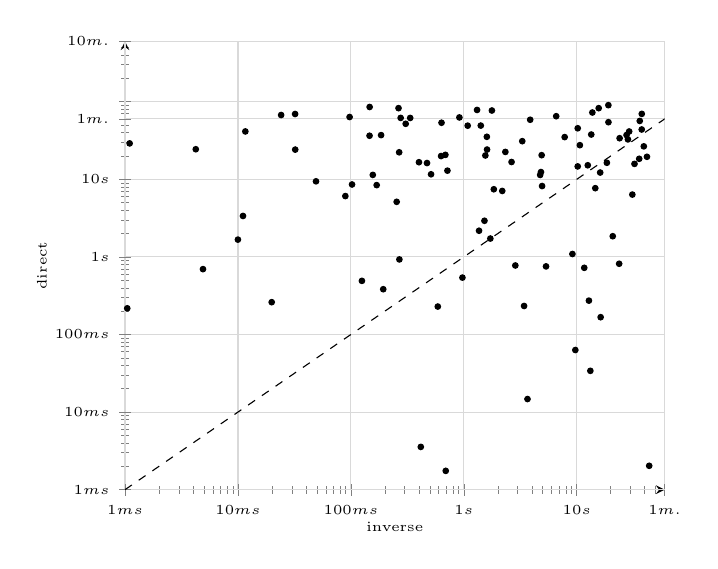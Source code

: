 \begin{tikzpicture}
\begin{axis}[
	font = \tiny,
	axis lines = left,
	axis lines = left,
	grid = major,
	grid style = {draw=gray!30},
	xmode = log,
	ymode = log,
	ymin = 1,
	ymax = 600000,
	xmin = 1,
	xmax = 60000,
	xlabel = {inverse},
	ylabel = {direct},
	label shift = {-6pt},
	% log ticks with fixed point,
	xtick = {0.1, 1, 10, 100, 1000, 10000, 100000, 1000000, 10000000},
	ytick = {0.1, 1, 10, 100, 1000, 10000, 100000, 1000000, 10000000},
	xticklabels = \empty,
	yticklabels = \empty,
	extra x ticks = {0.1, 1, 10, 100, 1000, 10000, 60000, 600000, 1800000, 3600000},
	extra x tick labels = {$100 {\mu}s$, $1 ms$, $10 ms$, $100 ms$, $1 s$, $10 s$, $1 m.$, $10 m.$, $30 m.$, $1 h$},
	extra y ticks = {0.1, 1, 10, 100, 1000, 10000, 60000, 600000, 1800000, 3600000},
	extra y tick labels = {$100 {\mu}s$, $1 ms$, $10 ms$, $100 ms$, $1 s$, $10 s$, $1 m.$, $10 m.$, $30 m.$, $1 h$},
]
	\addplot [only marks, mark size=1pt] coordinates {
		(1.099, 29041.248)
		(10195.081, 14668.963)
		(41828.798, 19514.787)
		(169.234, 8418.548)
		(588.351, 229.153)
		(1716.937, 1724.624)
		(2858.047, 775.459)
		(3417.074, 233.126)
		(13437.113, 37785.928)
		(686.689, 20662.096)
		(14584.147, 7688.378)
		(19.911, 260.909)
		(267.546, 22299.585)
		(32.073, 69477.132)
		(4739.737, 11386.158)
		(11650.292, 723.447)
		(24.119, 67373.113)
		(49.115, 9420.698)
		(13742.264, 72633.252)
		(29094.849, 41355.755)
		(97.424, 63524.926)
		(9.992, 1670.393)
		(27595.42, 37209.066)
		(36130.935, 56548.872)
		(89.344, 6081.738)
		(13192.698, 34.011)
		(512.719, 11613.41)
		(193.434, 383.226)
		(37593.884, 43860.478)
		(264.116, 82640.852)
		(335.067, 61789.389)
		(31056.768, 6357.069)
		(1599.307, 35313.393)
		(629.122, 19945.011)
		(11.629, 41401.459)
		(254.329, 5128.188)
		(35703.819, 18380.575)
		(43787.135, 2.031)
		(4888.608, 20472.564)
		(16118.507, 12229.206)
		(39233.068, 26600.041)
		(3867.357, 58581.239)
		(18474.336, 16333.125)
		(2332.643, 22542.034)
		(5343.991, 754.856)
		(715.925, 12934.453)
		(12517.233, 15171.784)
		(3661.561, 14.725)
		(23725.119, 816.154)
		(9713.545, 63.086)
		(10198.3, 45498.994)
		(415.995, 3.558)
		(268.769, 927.845)
		(472.083, 16210.047)
		(19078.36, 54495.265)
		(1522.883, 2921.94)
		(1843.094, 7443.626)
		(1363.736, 2174.205)
		(2646.286, 16716.512)
		(102.389, 8580.466)
		(6574.644, 65046.729)
		(185.145, 37123.488)
		(16269.95, 167.106)
		(9148.624, 1090.209)
		(691.763, 1.748)
		(28380.564, 32705.654)
		(1.047, 217.552)
		(15636.902, 82593.55)
		(305.72, 51953.041)
		(156.37, 11394.924)
		(971.677, 540.979)
		(1082.035, 49123.889)
		(4931.224, 8191.246)
		(125.211, 491.183)
		(32.157, 24148.258)
		(37635.084, 69713.343)
		(1772.001, 77068.745)
		(913.541, 62747.388)
		(146.567, 85535.816)
		(3291.77, 31028.622)
		(7814.703, 35010.638)
		(20827.591, 1847.13)
		(1605.969, 24183.211)
		(4820.508, 12404.447)
		(4.234, 24410.668)
		(1309.933, 78352.796)
		(400.721, 16616.97)
		(12809.166, 273.187)
		(23951.622, 33875.689)
		(10652.365, 27555.142)
		(32446.945, 15809.255)
		(634.495, 53595.508)
		(2188.48, 7082.268)
		(11.084, 3369.351)
		(4.903, 695.675)
		(1550.982, 20282.889)
		(275.856, 61864.964)
		(146.292, 36454.146)
		(1412.886, 49259.056)
		(19050.327, 90286.87)
	};
	\addplot+ [mark=none, black, dashed, domain=1:600000] {x};
\end{axis}
\end{tikzpicture}

